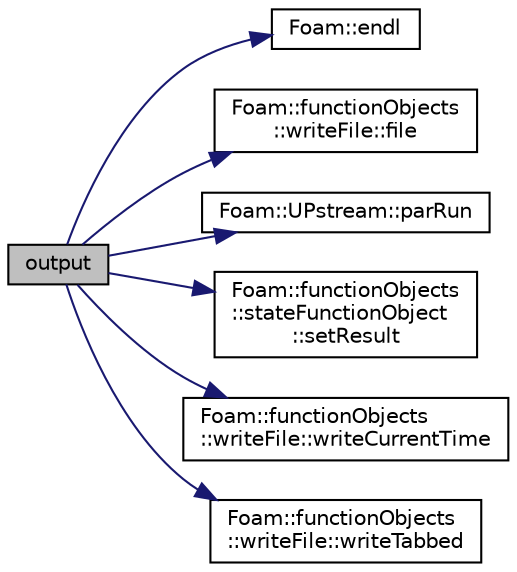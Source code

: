 digraph "output"
{
  bgcolor="transparent";
  edge [fontname="Helvetica",fontsize="10",labelfontname="Helvetica",labelfontsize="10"];
  node [fontname="Helvetica",fontsize="10",shape=record];
  rankdir="LR";
  Node1 [label="output",height=0.2,width=0.4,color="black", fillcolor="grey75", style="filled" fontcolor="black"];
  Node1 -> Node2 [color="midnightblue",fontsize="10",style="solid",fontname="Helvetica"];
  Node2 [label="Foam::endl",height=0.2,width=0.4,color="black",URL="$namespaceFoam.html#a2db8fe02a0d3909e9351bb4275b23ce4",tooltip="Add newline and flush stream. "];
  Node1 -> Node3 [color="midnightblue",fontsize="10",style="solid",fontname="Helvetica"];
  Node3 [label="Foam::functionObjects\l::writeFile::file",height=0.2,width=0.4,color="black",URL="$classFoam_1_1functionObjects_1_1writeFile.html#aa14822a6edd4ec6d642d61132850f2b4",tooltip="Return access to the file (if only 1) "];
  Node1 -> Node4 [color="midnightblue",fontsize="10",style="solid",fontname="Helvetica"];
  Node4 [label="Foam::UPstream::parRun",height=0.2,width=0.4,color="black",URL="$classFoam_1_1UPstream.html#adbb27f04b5705440fb8b09f278059011",tooltip="Is this a parallel run? "];
  Node1 -> Node5 [color="midnightblue",fontsize="10",style="solid",fontname="Helvetica"];
  Node5 [label="Foam::functionObjects\l::stateFunctionObject\l::setResult",height=0.2,width=0.4,color="black",URL="$classFoam_1_1functionObjects_1_1stateFunctionObject.html#a1cc6c90b5627a0bef333dc99298f70ec",tooltip="Add result. "];
  Node1 -> Node6 [color="midnightblue",fontsize="10",style="solid",fontname="Helvetica"];
  Node6 [label="Foam::functionObjects\l::writeFile::writeCurrentTime",height=0.2,width=0.4,color="black",URL="$classFoam_1_1functionObjects_1_1writeFile.html#a52db161f4929a478a493e2facfa96ff0",tooltip="Write the current time to stream. "];
  Node1 -> Node7 [color="midnightblue",fontsize="10",style="solid",fontname="Helvetica"];
  Node7 [label="Foam::functionObjects\l::writeFile::writeTabbed",height=0.2,width=0.4,color="black",URL="$classFoam_1_1functionObjects_1_1writeFile.html#aa67ec2f6b5e0d2622e654f824b9d796c",tooltip="Write a tabbed string to stream. "];
}
